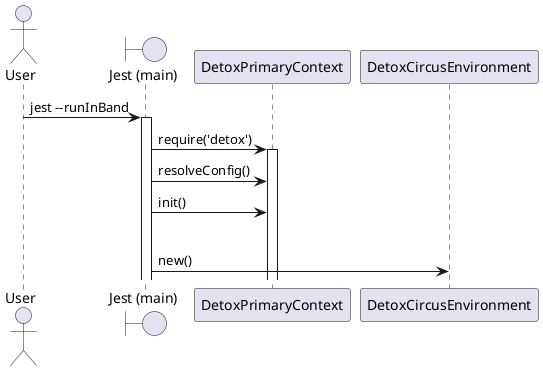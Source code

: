 @startuml

actor User
boundary "Jest (main)" as Jest0
participant "DetoxPrimaryContext" as Pri
participant "DetoxCircusEnvironment" as Env

User -> Jest0 : jest --runInBand
activate Jest0
Jest0 -> Pri: require('detox')
activate Pri
Jest0 -> Pri: resolveConfig()
Jest0 -> Pri: init()
loop every test file
  Jest0 -> Env: new()
